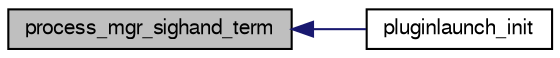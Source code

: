digraph G
{
  bgcolor="transparent";
  edge [fontname="FreeSans",fontsize="10",labelfontname="FreeSans",labelfontsize="10"];
  node [fontname="FreeSans",fontsize="10",shape=record];
  rankdir=LR;
  Node1 [label="process_mgr_sighand_term",height=0.2,width=0.4,color="black", fillcolor="grey75", style="filled" fontcolor="black"];
  Node1 -> Node2 [dir=back,color="midnightblue",fontsize="10",style="solid",fontname="FreeSans"];
  Node2 [label="pluginlaunch_init",height=0.2,width=0.4,color="black",URL="$pluginlaunch_8h.html#a4a7b1afd48034ddc80ddbcdf68c9e67b"];
}
